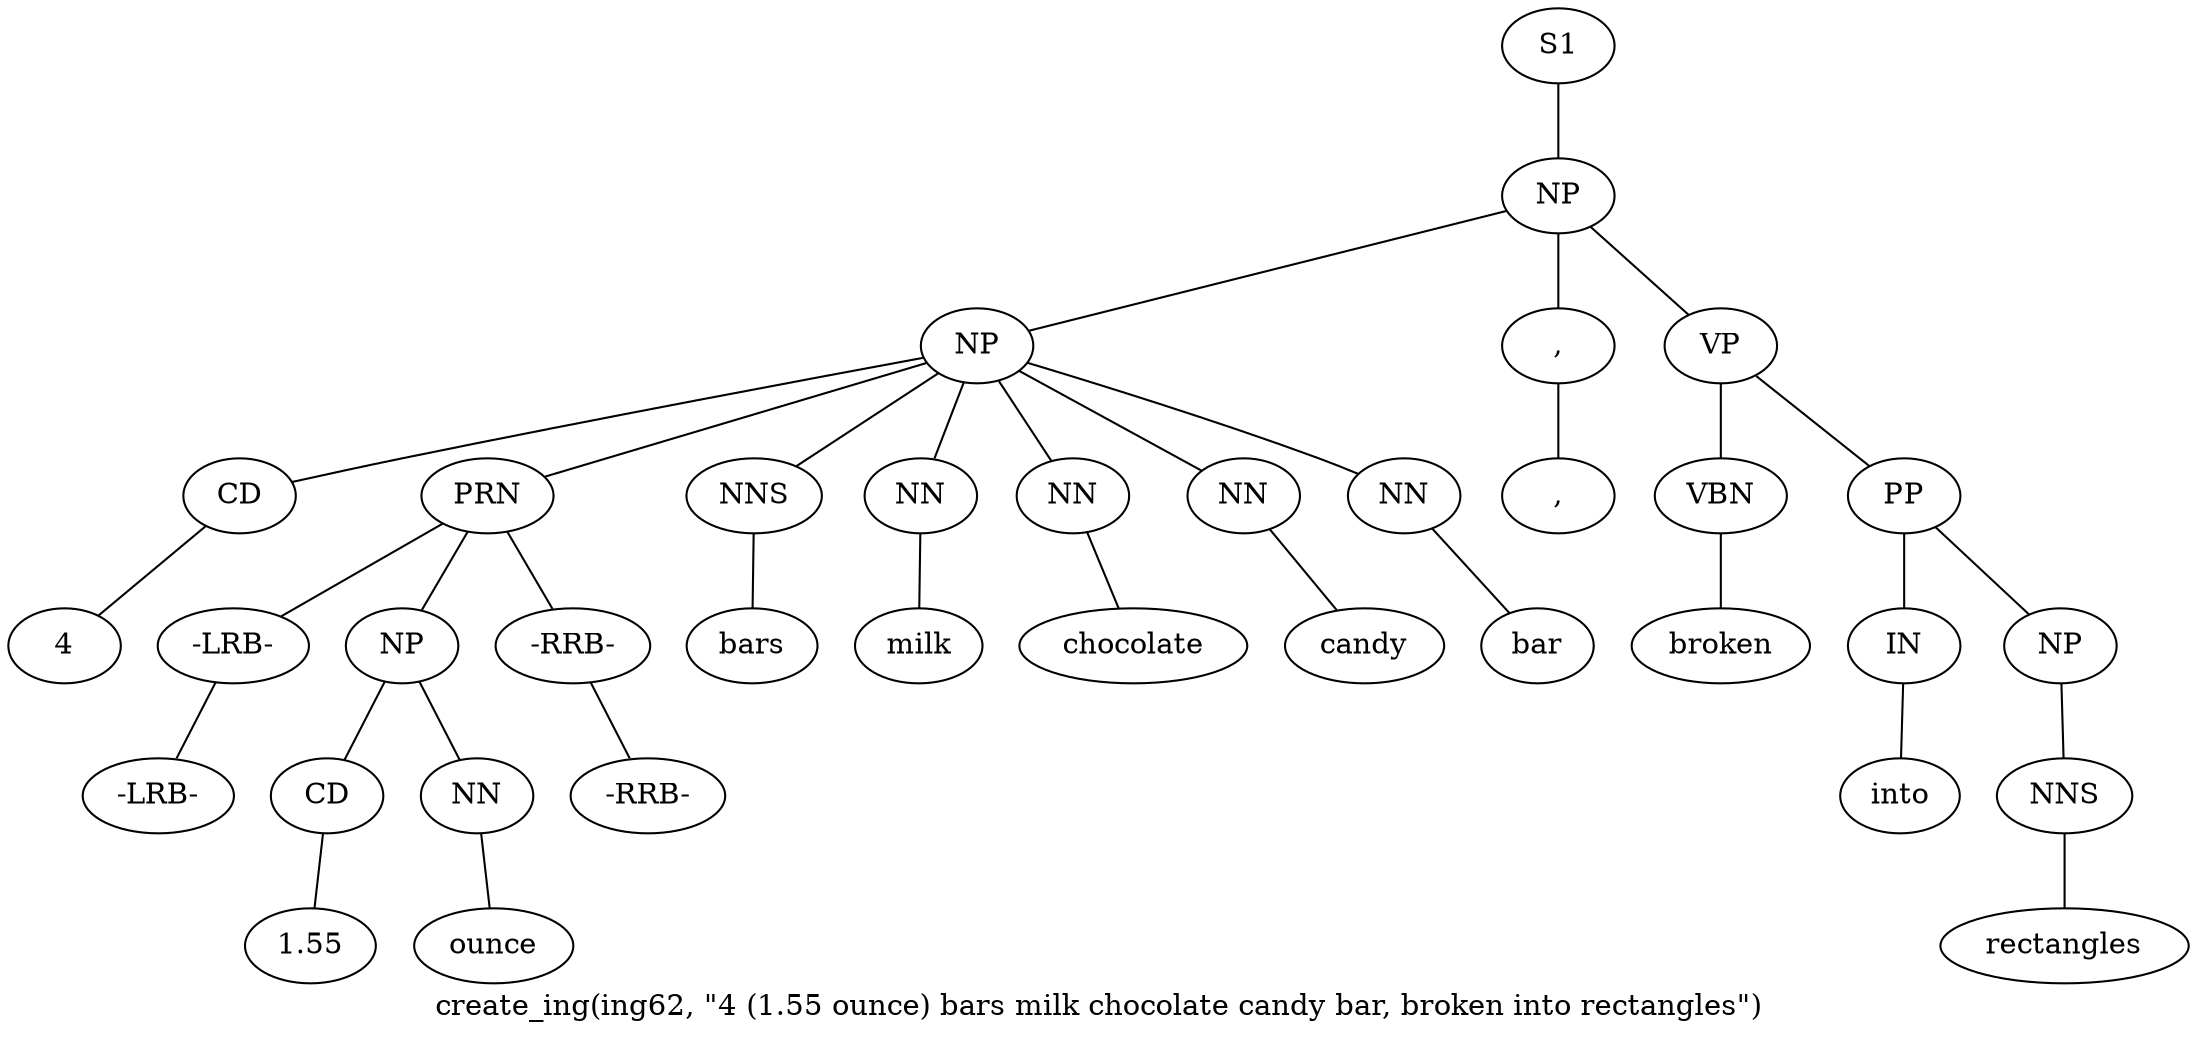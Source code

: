graph SyntaxGraph {
	label = "create_ing(ing62, \"4 (1.55 ounce) bars milk chocolate candy bar, broken into rectangles\")";
	Node0 [label="S1"];
	Node1 [label="NP"];
	Node2 [label="NP"];
	Node3 [label="CD"];
	Node4 [label="4"];
	Node5 [label="PRN"];
	Node6 [label="-LRB-"];
	Node7 [label="-LRB-"];
	Node8 [label="NP"];
	Node9 [label="CD"];
	Node10 [label="1.55"];
	Node11 [label="NN"];
	Node12 [label="ounce"];
	Node13 [label="-RRB-"];
	Node14 [label="-RRB-"];
	Node15 [label="NNS"];
	Node16 [label="bars"];
	Node17 [label="NN"];
	Node18 [label="milk"];
	Node19 [label="NN"];
	Node20 [label="chocolate"];
	Node21 [label="NN"];
	Node22 [label="candy"];
	Node23 [label="NN"];
	Node24 [label="bar"];
	Node25 [label=","];
	Node26 [label=","];
	Node27 [label="VP"];
	Node28 [label="VBN"];
	Node29 [label="broken"];
	Node30 [label="PP"];
	Node31 [label="IN"];
	Node32 [label="into"];
	Node33 [label="NP"];
	Node34 [label="NNS"];
	Node35 [label="rectangles"];

	Node0 -- Node1;
	Node1 -- Node2;
	Node1 -- Node25;
	Node1 -- Node27;
	Node2 -- Node3;
	Node2 -- Node5;
	Node2 -- Node15;
	Node2 -- Node17;
	Node2 -- Node19;
	Node2 -- Node21;
	Node2 -- Node23;
	Node3 -- Node4;
	Node5 -- Node6;
	Node5 -- Node8;
	Node5 -- Node13;
	Node6 -- Node7;
	Node8 -- Node9;
	Node8 -- Node11;
	Node9 -- Node10;
	Node11 -- Node12;
	Node13 -- Node14;
	Node15 -- Node16;
	Node17 -- Node18;
	Node19 -- Node20;
	Node21 -- Node22;
	Node23 -- Node24;
	Node25 -- Node26;
	Node27 -- Node28;
	Node27 -- Node30;
	Node28 -- Node29;
	Node30 -- Node31;
	Node30 -- Node33;
	Node31 -- Node32;
	Node33 -- Node34;
	Node34 -- Node35;
}